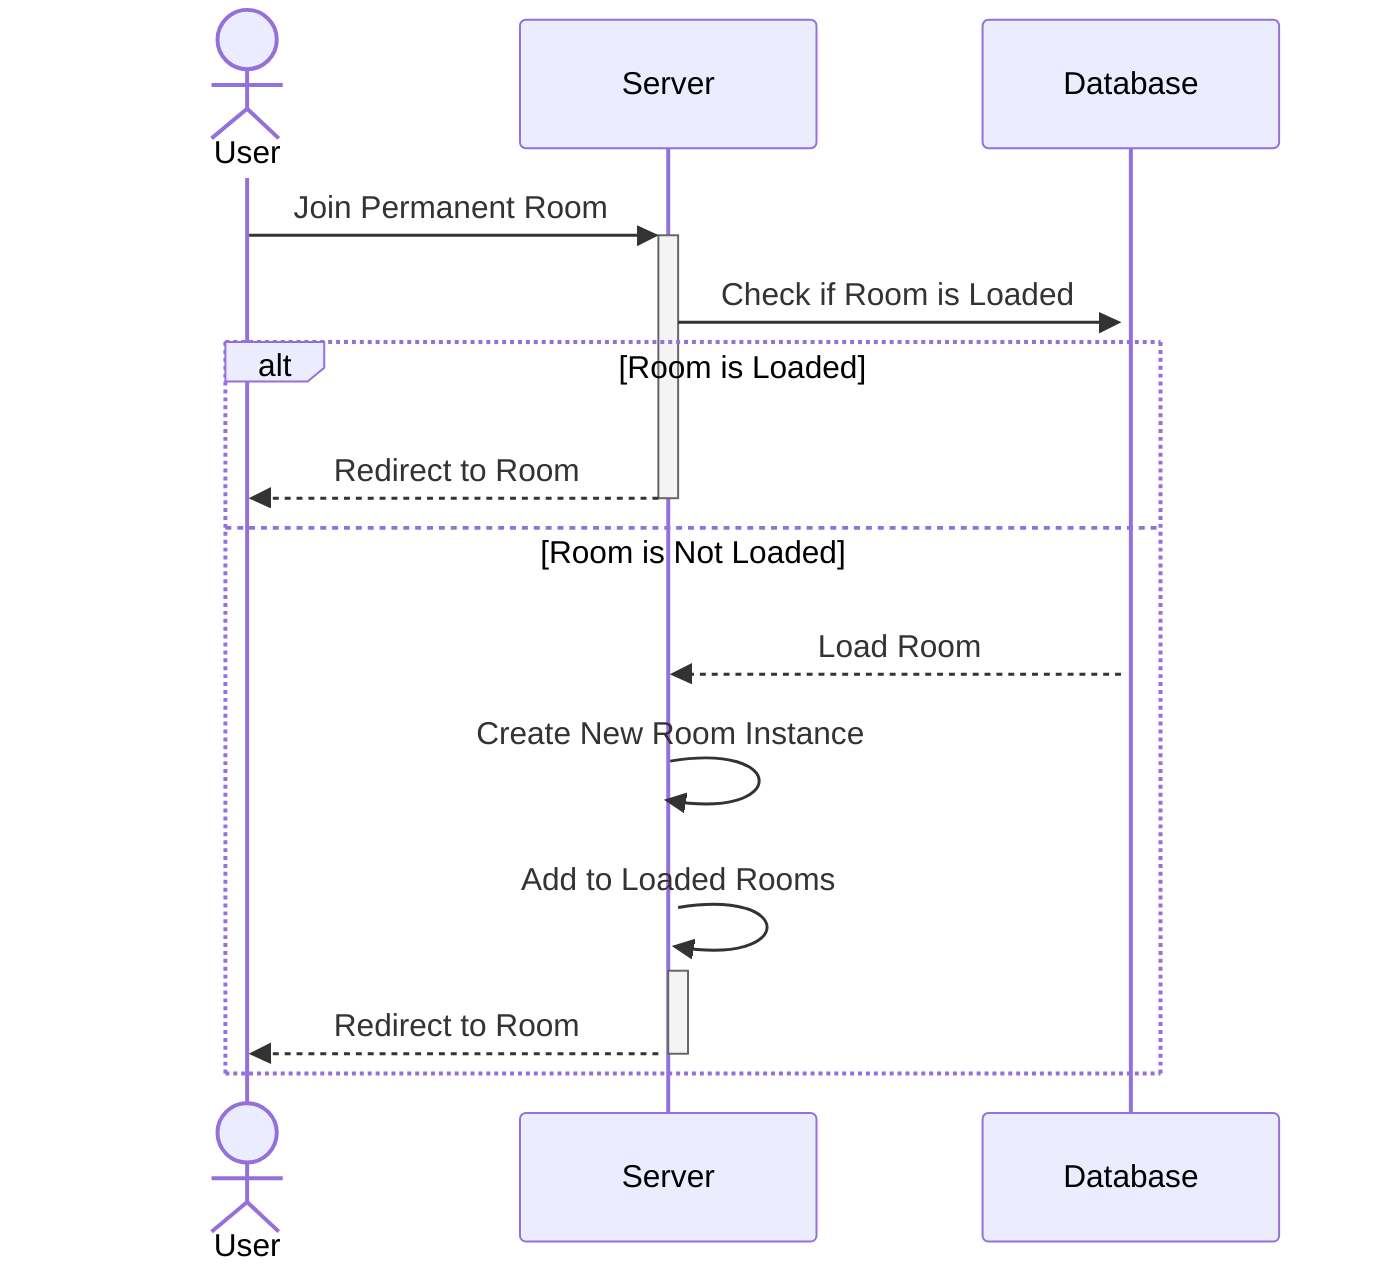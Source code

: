 sequenceDiagram
    actor User
    participant Server
    participant Database
    
    User->>+Server: Join Permanent Room
    Server->>+Database: Check if Room is Loaded
    alt Room is Loaded
        Server-->>-User: Redirect to Room
    else Room is Not Loaded
        Database-->>Server: Load Room
        Server->>+Server: Create New Room Instance
        Server->>+Server: Add to Loaded Rooms
        Server-->>-User: Redirect to Room
    end